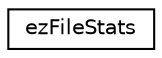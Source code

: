 digraph "Graphical Class Hierarchy"
{
 // LATEX_PDF_SIZE
  edge [fontname="Helvetica",fontsize="10",labelfontname="Helvetica",labelfontsize="10"];
  node [fontname="Helvetica",fontsize="10",shape=record];
  rankdir="LR";
  Node0 [label="ezFileStats",height=0.2,width=0.4,color="black", fillcolor="white", style="filled",URL="$de/d41/structez_file_stats.htm",tooltip="Holds the stats for a file."];
}
